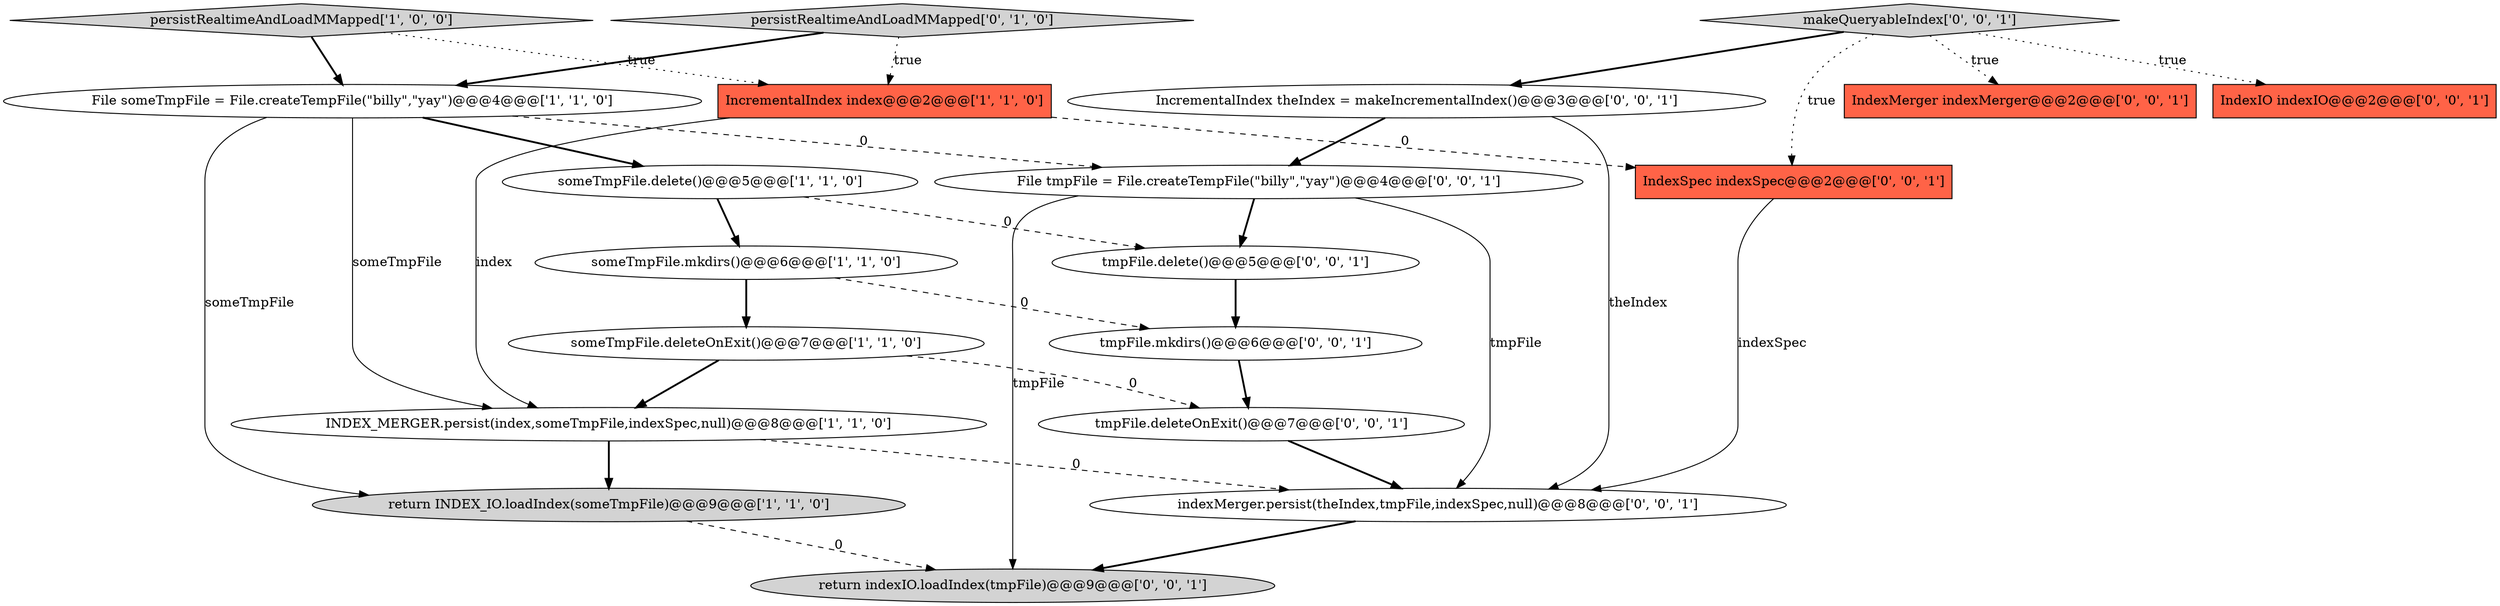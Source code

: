 digraph {
2 [style = filled, label = "someTmpFile.delete()@@@5@@@['1', '1', '0']", fillcolor = white, shape = ellipse image = "AAA0AAABBB1BBB"];
11 [style = filled, label = "File tmpFile = File.createTempFile(\"billy\",\"yay\")@@@4@@@['0', '0', '1']", fillcolor = white, shape = ellipse image = "AAA0AAABBB3BBB"];
14 [style = filled, label = "makeQueryableIndex['0', '0', '1']", fillcolor = lightgray, shape = diamond image = "AAA0AAABBB3BBB"];
18 [style = filled, label = "tmpFile.delete()@@@5@@@['0', '0', '1']", fillcolor = white, shape = ellipse image = "AAA0AAABBB3BBB"];
3 [style = filled, label = "someTmpFile.mkdirs()@@@6@@@['1', '1', '0']", fillcolor = white, shape = ellipse image = "AAA0AAABBB1BBB"];
1 [style = filled, label = "someTmpFile.deleteOnExit()@@@7@@@['1', '1', '0']", fillcolor = white, shape = ellipse image = "AAA0AAABBB1BBB"];
6 [style = filled, label = "IncrementalIndex index@@@2@@@['1', '1', '0']", fillcolor = tomato, shape = box image = "AAA0AAABBB1BBB"];
7 [style = filled, label = "File someTmpFile = File.createTempFile(\"billy\",\"yay\")@@@4@@@['1', '1', '0']", fillcolor = white, shape = ellipse image = "AAA0AAABBB1BBB"];
12 [style = filled, label = "IndexMerger indexMerger@@@2@@@['0', '0', '1']", fillcolor = tomato, shape = box image = "AAA0AAABBB3BBB"];
8 [style = filled, label = "persistRealtimeAndLoadMMapped['0', '1', '0']", fillcolor = lightgray, shape = diamond image = "AAA0AAABBB2BBB"];
5 [style = filled, label = "INDEX_MERGER.persist(index,someTmpFile,indexSpec,null)@@@8@@@['1', '1', '0']", fillcolor = white, shape = ellipse image = "AAA0AAABBB1BBB"];
9 [style = filled, label = "tmpFile.deleteOnExit()@@@7@@@['0', '0', '1']", fillcolor = white, shape = ellipse image = "AAA0AAABBB3BBB"];
10 [style = filled, label = "indexMerger.persist(theIndex,tmpFile,indexSpec,null)@@@8@@@['0', '0', '1']", fillcolor = white, shape = ellipse image = "AAA0AAABBB3BBB"];
17 [style = filled, label = "IndexSpec indexSpec@@@2@@@['0', '0', '1']", fillcolor = tomato, shape = box image = "AAA0AAABBB3BBB"];
13 [style = filled, label = "tmpFile.mkdirs()@@@6@@@['0', '0', '1']", fillcolor = white, shape = ellipse image = "AAA0AAABBB3BBB"];
16 [style = filled, label = "IndexIO indexIO@@@2@@@['0', '0', '1']", fillcolor = tomato, shape = box image = "AAA0AAABBB3BBB"];
15 [style = filled, label = "IncrementalIndex theIndex = makeIncrementalIndex()@@@3@@@['0', '0', '1']", fillcolor = white, shape = ellipse image = "AAA0AAABBB3BBB"];
19 [style = filled, label = "return indexIO.loadIndex(tmpFile)@@@9@@@['0', '0', '1']", fillcolor = lightgray, shape = ellipse image = "AAA0AAABBB3BBB"];
0 [style = filled, label = "return INDEX_IO.loadIndex(someTmpFile)@@@9@@@['1', '1', '0']", fillcolor = lightgray, shape = ellipse image = "AAA0AAABBB1BBB"];
4 [style = filled, label = "persistRealtimeAndLoadMMapped['1', '0', '0']", fillcolor = lightgray, shape = diamond image = "AAA0AAABBB1BBB"];
0->19 [style = dashed, label="0"];
4->7 [style = bold, label=""];
11->10 [style = solid, label="tmpFile"];
1->9 [style = dashed, label="0"];
8->6 [style = dotted, label="true"];
18->13 [style = bold, label=""];
14->16 [style = dotted, label="true"];
7->11 [style = dashed, label="0"];
2->18 [style = dashed, label="0"];
11->18 [style = bold, label=""];
6->17 [style = dashed, label="0"];
3->13 [style = dashed, label="0"];
11->19 [style = solid, label="tmpFile"];
14->12 [style = dotted, label="true"];
7->0 [style = solid, label="someTmpFile"];
3->1 [style = bold, label=""];
10->19 [style = bold, label=""];
17->10 [style = solid, label="indexSpec"];
2->3 [style = bold, label=""];
15->10 [style = solid, label="theIndex"];
5->0 [style = bold, label=""];
15->11 [style = bold, label=""];
14->17 [style = dotted, label="true"];
5->10 [style = dashed, label="0"];
8->7 [style = bold, label=""];
13->9 [style = bold, label=""];
4->6 [style = dotted, label="true"];
14->15 [style = bold, label=""];
7->5 [style = solid, label="someTmpFile"];
6->5 [style = solid, label="index"];
9->10 [style = bold, label=""];
1->5 [style = bold, label=""];
7->2 [style = bold, label=""];
}
